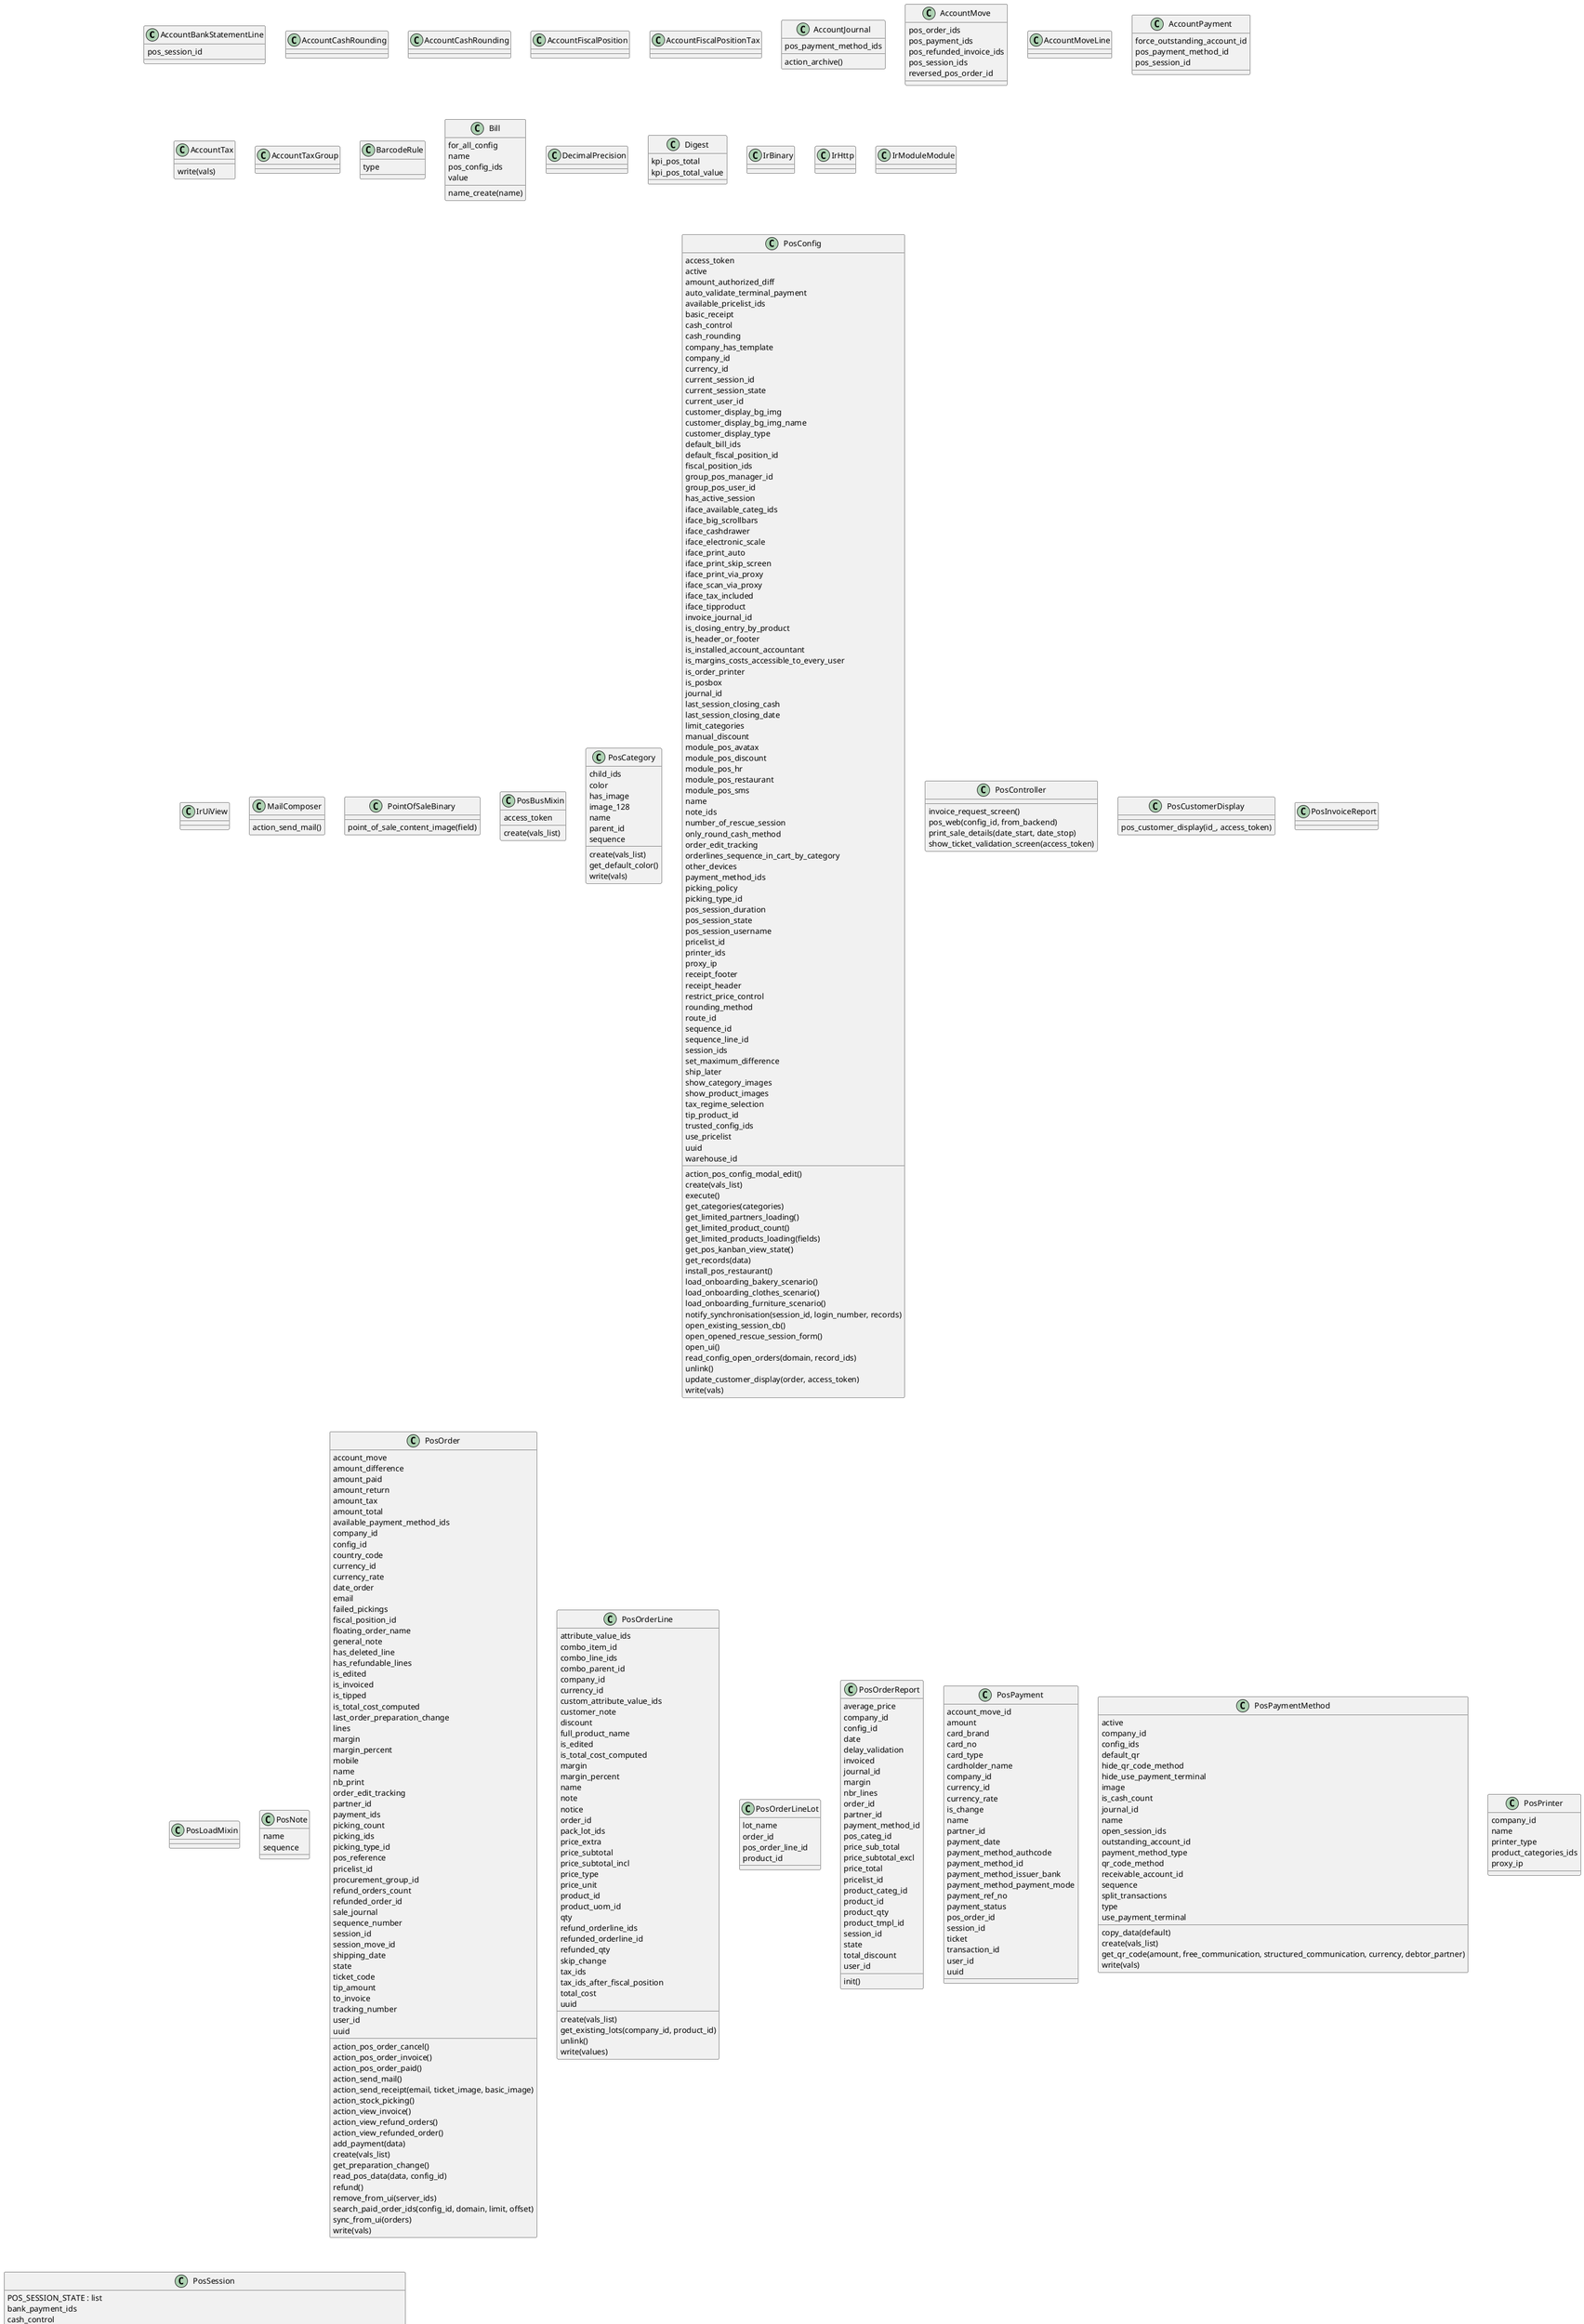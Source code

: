 @startuml classes_point_of_sale
set namespaceSeparator none
class "AccountBankStatementLine" as odoo_src.odoo.addons.point_of_sale.models.account_bank_statement.AccountBankStatementLine {
  pos_session_id
}
class "AccountCashRounding" as odoo_src.odoo.addons.point_of_sale.models.pos_order.AccountCashRounding {
}
class "AccountCashRounding" as odoo_src.odoo.addons.point_of_sale.models.account_cash_rounding.AccountCashRounding {
}
class "AccountFiscalPosition" as odoo_src.odoo.addons.point_of_sale.models.account_fiscal_position.AccountFiscalPosition {
}
class "AccountFiscalPositionTax" as odoo_src.odoo.addons.point_of_sale.models.account_fiscal_position_tax.AccountFiscalPositionTax {
}
class "AccountJournal" as odoo_src.odoo.addons.point_of_sale.models.account_journal.AccountJournal {
  pos_payment_method_ids
  action_archive()
}
class "AccountMove" as odoo_src.odoo.addons.point_of_sale.models.account_move.AccountMove {
  pos_order_ids
  pos_payment_ids
  pos_refunded_invoice_ids
  pos_session_ids
  reversed_pos_order_id
}
class "AccountMoveLine" as odoo_src.odoo.addons.point_of_sale.models.account_move.AccountMoveLine {
}
class "AccountPayment" as odoo_src.odoo.addons.point_of_sale.models.account_payment.AccountPayment {
  force_outstanding_account_id
  pos_payment_method_id
  pos_session_id
}
class "AccountTax" as odoo_src.odoo.addons.point_of_sale.models.account_tax.AccountTax {
  write(vals)
}
class "AccountTaxGroup" as odoo_src.odoo.addons.point_of_sale.models.account_tax_group.AccountTaxGroup {
}
class "BarcodeRule" as odoo_src.odoo.addons.point_of_sale.models.barcode_rule.BarcodeRule {
  type
}
class "Bill" as odoo_src.odoo.addons.point_of_sale.models.pos_bill.Bill {
  for_all_config
  name
  pos_config_ids
  value
  name_create(name)
}
class "DecimalPrecision" as odoo_src.odoo.addons.point_of_sale.models.decimal_precision.DecimalPrecision {
}
class "Digest" as odoo_src.odoo.addons.point_of_sale.models.digest.Digest {
  kpi_pos_total
  kpi_pos_total_value
}
class "IrBinary" as odoo_src.odoo.addons.point_of_sale.models.ir_binary.IrBinary {
}
class "IrHttp" as odoo_src.odoo.addons.point_of_sale.models.ir_http.IrHttp {
}
class "IrModuleModule" as odoo_src.odoo.addons.point_of_sale.models.ir_module_module.IrModuleModule {
}
class "IrUiView" as odoo_src.odoo.addons.point_of_sale.models.ir_ui_view.IrUiView {
}
class "MailComposer" as odoo_src.odoo.addons.point_of_sale.models.mail_compose_message.MailComposer {
  action_send_mail()
}
class "PointOfSaleBinary" as odoo_src.odoo.addons.point_of_sale.models.binary.PointOfSaleBinary {
  point_of_sale_content_image(field)
}
class "PosBusMixin" as odoo_src.odoo.addons.point_of_sale.models.pos_bus_mixin.PosBusMixin {
  access_token
  create(vals_list)
}
class "PosCategory" as odoo_src.odoo.addons.point_of_sale.models.pos_category.PosCategory {
  child_ids
  color
  has_image
  image_128
  name
  parent_id
  sequence
  create(vals_list)
  get_default_color()
  write(vals)
}
class "PosConfig" as odoo_src.odoo.addons.point_of_sale.models.pos_config.PosConfig {
  access_token
  active
  amount_authorized_diff
  auto_validate_terminal_payment
  available_pricelist_ids
  basic_receipt
  cash_control
  cash_rounding
  company_has_template
  company_id
  currency_id
  current_session_id
  current_session_state
  current_user_id
  customer_display_bg_img
  customer_display_bg_img_name
  customer_display_type
  default_bill_ids
  default_fiscal_position_id
  fiscal_position_ids
  group_pos_manager_id
  group_pos_user_id
  has_active_session
  iface_available_categ_ids
  iface_big_scrollbars
  iface_cashdrawer
  iface_electronic_scale
  iface_print_auto
  iface_print_skip_screen
  iface_print_via_proxy
  iface_scan_via_proxy
  iface_tax_included
  iface_tipproduct
  invoice_journal_id
  is_closing_entry_by_product
  is_header_or_footer
  is_installed_account_accountant
  is_margins_costs_accessible_to_every_user
  is_order_printer
  is_posbox
  journal_id
  last_session_closing_cash
  last_session_closing_date
  limit_categories
  manual_discount
  module_pos_avatax
  module_pos_discount
  module_pos_hr
  module_pos_restaurant
  module_pos_sms
  name
  note_ids
  number_of_rescue_session
  only_round_cash_method
  order_edit_tracking
  orderlines_sequence_in_cart_by_category
  other_devices
  payment_method_ids
  picking_policy
  picking_type_id
  pos_session_duration
  pos_session_state
  pos_session_username
  pricelist_id
  printer_ids
  proxy_ip
  receipt_footer
  receipt_header
  restrict_price_control
  rounding_method
  route_id
  sequence_id
  sequence_line_id
  session_ids
  set_maximum_difference
  ship_later
  show_category_images
  show_product_images
  tax_regime_selection
  tip_product_id
  trusted_config_ids
  use_pricelist
  uuid
  warehouse_id
  action_pos_config_modal_edit()
  create(vals_list)
  execute()
  get_categories(categories)
  get_limited_partners_loading()
  get_limited_product_count()
  get_limited_products_loading(fields)
  get_pos_kanban_view_state()
  get_records(data)
  install_pos_restaurant()
  load_onboarding_bakery_scenario()
  load_onboarding_clothes_scenario()
  load_onboarding_furniture_scenario()
  notify_synchronisation(session_id, login_number, records)
  open_existing_session_cb()
  open_opened_rescue_session_form()
  open_ui()
  read_config_open_orders(domain, record_ids)
  unlink()
  update_customer_display(order, access_token)
  write(vals)
}
class "PosController" as odoo_src.odoo.addons.point_of_sale.controllers.main.PosController {
  invoice_request_screen()
  pos_web(config_id, from_backend)
  print_sale_details(date_start, date_stop)
  show_ticket_validation_screen(access_token)
}
class "PosCustomerDisplay" as odoo_src.odoo.addons.point_of_sale.controllers.customer_display.PosCustomerDisplay {
  pos_customer_display(id_, access_token)
}
class "PosInvoiceReport" as odoo_src.odoo.addons.point_of_sale.report.pos_invoice.PosInvoiceReport {
}
class "PosLoadMixin" as odoo_src.odoo.addons.point_of_sale.models.pos_load_mixin.PosLoadMixin {
}
class "PosNote" as odoo_src.odoo.addons.point_of_sale.models.pos_note.PosNote {
  name
  sequence
}
class "PosOrder" as odoo_src.odoo.addons.point_of_sale.models.pos_order.PosOrder {
  account_move
  amount_difference
  amount_paid
  amount_return
  amount_tax
  amount_total
  available_payment_method_ids
  company_id
  config_id
  country_code
  currency_id
  currency_rate
  date_order
  email
  failed_pickings
  fiscal_position_id
  floating_order_name
  general_note
  has_deleted_line
  has_refundable_lines
  is_edited
  is_invoiced
  is_tipped
  is_total_cost_computed
  last_order_preparation_change
  lines
  margin
  margin_percent
  mobile
  name
  nb_print
  order_edit_tracking
  partner_id
  payment_ids
  picking_count
  picking_ids
  picking_type_id
  pos_reference
  pricelist_id
  procurement_group_id
  refund_orders_count
  refunded_order_id
  sale_journal
  sequence_number
  session_id
  session_move_id
  shipping_date
  state
  ticket_code
  tip_amount
  to_invoice
  tracking_number
  user_id
  uuid
  action_pos_order_cancel()
  action_pos_order_invoice()
  action_pos_order_paid()
  action_send_mail()
  action_send_receipt(email, ticket_image, basic_image)
  action_stock_picking()
  action_view_invoice()
  action_view_refund_orders()
  action_view_refunded_order()
  add_payment(data)
  create(vals_list)
  get_preparation_change()
  read_pos_data(data, config_id)
  refund()
  remove_from_ui(server_ids)
  search_paid_order_ids(config_id, domain, limit, offset)
  sync_from_ui(orders)
  write(vals)
}
class "PosOrderLine" as odoo_src.odoo.addons.point_of_sale.models.pos_order.PosOrderLine {
  attribute_value_ids
  combo_item_id
  combo_line_ids
  combo_parent_id
  company_id
  currency_id
  custom_attribute_value_ids
  customer_note
  discount
  full_product_name
  is_edited
  is_total_cost_computed
  margin
  margin_percent
  name
  note
  notice
  order_id
  pack_lot_ids
  price_extra
  price_subtotal
  price_subtotal_incl
  price_type
  price_unit
  product_id
  product_uom_id
  qty
  refund_orderline_ids
  refunded_orderline_id
  refunded_qty
  skip_change
  tax_ids
  tax_ids_after_fiscal_position
  total_cost
  uuid
  create(vals_list)
  get_existing_lots(company_id, product_id)
  unlink()
  write(values)
}
class "PosOrderLineLot" as odoo_src.odoo.addons.point_of_sale.models.pos_order.PosOrderLineLot {
  lot_name
  order_id
  pos_order_line_id
  product_id
}
class "PosOrderReport" as odoo_src.odoo.addons.point_of_sale.report.pos_order_report.PosOrderReport {
  average_price
  company_id
  config_id
  date
  delay_validation
  invoiced
  journal_id
  margin
  nbr_lines
  order_id
  partner_id
  payment_method_id
  pos_categ_id
  price_sub_total
  price_subtotal_excl
  price_total
  pricelist_id
  product_categ_id
  product_id
  product_qty
  product_tmpl_id
  session_id
  state
  total_discount
  user_id
  init()
}
class "PosPayment" as odoo_src.odoo.addons.point_of_sale.models.pos_payment.PosPayment {
  account_move_id
  amount
  card_brand
  card_no
  card_type
  cardholder_name
  company_id
  currency_id
  currency_rate
  is_change
  name
  partner_id
  payment_date
  payment_method_authcode
  payment_method_id
  payment_method_issuer_bank
  payment_method_payment_mode
  payment_ref_no
  payment_status
  pos_order_id
  session_id
  ticket
  transaction_id
  user_id
  uuid
}
class "PosPaymentMethod" as odoo_src.odoo.addons.point_of_sale.models.pos_payment_method.PosPaymentMethod {
  active
  company_id
  config_ids
  default_qr
  hide_qr_code_method
  hide_use_payment_terminal
  image
  is_cash_count
  journal_id
  name
  open_session_ids
  outstanding_account_id
  payment_method_type
  qr_code_method
  receivable_account_id
  sequence
  split_transactions
  type
  use_payment_terminal
  copy_data(default)
  create(vals_list)
  get_qr_code(amount, free_communication, structured_communication, currency, debtor_partner)
  write(vals)
}
class "PosPrinter" as odoo_src.odoo.addons.point_of_sale.models.pos_printer.PosPrinter {
  company_id
  name
  printer_type
  product_categories_ids
  proxy_ip
}
class "PosSession" as odoo_src.odoo.addons.point_of_sale.models.pos_session.PosSession {
  POS_SESSION_STATE : list
  bank_payment_ids
  cash_control
  cash_journal_id
  cash_real_transaction
  cash_register_balance_end
  cash_register_balance_end_real
  cash_register_balance_start
  cash_register_difference
  closing_notes
  company_id
  config_id
  currency_id
  failed_pickings
  is_in_company_currency
  login_number
  move_id
  name
  opening_notes
  order_count
  order_ids
  payment_method_ids
  picking_count
  picking_ids
  rescue
  sequence_number
  start_at
  state
  statement_line_ids
  stop_at
  total_payments_amount
  update_stock_at_closing
  user_id
  action_pos_session_close(balancing_account, amount_to_balance, bank_payment_method_diffs)
  action_pos_session_closing_control(balancing_account, amount_to_balance, bank_payment_method_diffs)
  action_pos_session_open()
  action_pos_session_validate(balancing_account, amount_to_balance, bank_payment_method_diffs)
  action_show_payments_list()
  action_stock_picking()
  action_view_order()
  close_session_from_ui(bank_payment_method_diff_pairs)
  create(vals_list)
  delete_opening_control_session()
  find_product_by_barcode(barcode, config_id)
  get_closing_control_data()
  get_pos_ui_product_pricelist_item_by_product(product_tmpl_ids, product_ids, config_id)
  get_session_orders()
  get_total_discount()
  load_data(models_to_load, only_data)
  log_partner_message(partner_id, action, message_type)
  login()
  open_frontend_cb()
  post_close_register_message()
  post_closing_cash_details(counted_cash)
  set_opening_control(cashbox_value: int, notes: str)
  show_cash_register()
  show_journal_items()
  try_cash_in_out(_type, amount, reason, extras)
  unlink()
  update_closing_control_state_session(notes)
  write(vals)
}
class "ProcurementGroup" as odoo_src.odoo.addons.point_of_sale.models.pos_session.ProcurementGroup {
}
class "ProcurementGroup" as odoo_src.odoo.addons.point_of_sale.models.stock_picking.ProcurementGroup {
  pos_order_id
}
class "ProductAttribute" as odoo_src.odoo.addons.point_of_sale.models.product.ProductAttribute {
}
class "ProductAttributeCustomValue" as odoo_src.odoo.addons.point_of_sale.models.product.ProductAttributeCustomValue {
  pos_order_line_id
}
class "ProductCategory" as odoo_src.odoo.addons.point_of_sale.models.product.ProductCategory {
}
class "ProductCombo" as odoo_src.odoo.addons.point_of_sale.models.product_combo.ProductCombo {
}
class "ProductComboItem" as odoo_src.odoo.addons.point_of_sale.models.product_combo_item.ProductComboItem {
}
class "ProductPackaging" as odoo_src.odoo.addons.point_of_sale.models.product.ProductPackaging {
}
class "ProductPricelist" as odoo_src.odoo.addons.point_of_sale.models.product.ProductPricelist {
}
class "ProductPricelistItem" as odoo_src.odoo.addons.point_of_sale.models.product.ProductPricelistItem {
}
class "ProductProduct" as odoo_src.odoo.addons.point_of_sale.models.product.ProductProduct {
  get_product_info_pos(price, quantity, pos_config_id)
}
class "ProductTag" as odoo_src.odoo.addons.point_of_sale.models.product_tag.ProductTag {
}
class "ProductTemplate" as odoo_src.odoo.addons.point_of_sale.models.product.ProductTemplate {
  available_in_pos
  color
  pos_categ_ids
  public_description
  sale_ok : bool
  to_weight
}
class "ProductTemplateAttributeLine" as odoo_src.odoo.addons.point_of_sale.models.product.ProductTemplateAttributeLine {
}
class "ProductTemplateAttributeValue" as odoo_src.odoo.addons.point_of_sale.models.product.ProductTemplateAttributeValue {
}
class "ReportSaleDetails" as odoo_src.odoo.addons.point_of_sale.models.report_sale_details.ReportSaleDetails {
  get_sale_details(date_start, date_stop, config_ids, session_ids)
}
class "ResCompany" as odoo_src.odoo.addons.point_of_sale.models.res_company.ResCompany {
  point_of_sale_ticket_portal_url_display_mode
  point_of_sale_ticket_unique_code
  point_of_sale_update_stock_quantities
  point_of_sale_use_ticket_qr_code
  validate_lock_dates()
}
class "ResConfigSettings" as odoo_src.odoo.addons.point_of_sale.models.res_config_settings.ResConfigSettings {
  account_default_pos_receivable_account_id
  barcode_nomenclature_id
  is_kiosk_mode
  module_pos_adyen
  module_pos_mercado_pago
  module_pos_paytm
  module_pos_preparation_display
  module_pos_pricer
  module_pos_razorpay
  module_pos_six
  module_pos_stripe
  module_pos_viva_wallet
  point_of_sale_ticket_portal_url_display_mode
  point_of_sale_ticket_unique_code
  point_of_sale_use_ticket_qr_code
  pos_allowed_pricelist_ids
  pos_amount_authorized_diff
  pos_auto_validate_terminal_payment
  pos_available_pricelist_ids
  pos_basic_receipt
  pos_cash_control
  pos_cash_rounding
  pos_company_has_template
  pos_config_id
  pos_customer_display_bg_img
  pos_customer_display_bg_img_name
  pos_customer_display_type
  pos_default_bill_ids
  pos_default_fiscal_position_id
  pos_fiscal_position_ids
  pos_has_active_session
  pos_iface_available_categ_ids
  pos_iface_big_scrollbars
  pos_iface_cashdrawer
  pos_iface_electronic_scale
  pos_iface_print_auto
  pos_iface_print_skip_screen
  pos_iface_print_via_proxy
  pos_iface_scan_via_proxy
  pos_iface_tax_included
  pos_iface_tipproduct
  pos_invoice_journal_id
  pos_is_closing_entry_by_product
  pos_is_header_or_footer
  pos_is_margins_costs_accessible_to_every_user
  pos_is_order_printer
  pos_is_posbox
  pos_journal_id
  pos_limit_categories
  pos_manual_discount
  pos_module_pos_avatax
  pos_module_pos_discount
  pos_module_pos_hr
  pos_module_pos_restaurant
  pos_module_pos_sms
  pos_note_ids
  pos_only_round_cash_method
  pos_order_edit_tracking
  pos_orderlines_sequence_in_cart_by_category
  pos_other_devices
  pos_payment_method_ids
  pos_picking_policy
  pos_picking_type_id
  pos_pricelist_id
  pos_printer_ids
  pos_proxy_ip
  pos_receipt_footer
  pos_receipt_header
  pos_restrict_price_control
  pos_rounding_method
  pos_route_id
  pos_selectable_categ_ids
  pos_sequence_id
  pos_set_maximum_difference
  pos_ship_later
  pos_show_category_images
  pos_show_product_images
  pos_tax_regime_selection
  pos_tip_product_id
  pos_trusted_config_ids
  pos_use_pricelist
  pos_warehouse_id
  sale_tax_id
  update_stock_quantities
  action_pos_config_create_new()
  create(vals_list)
  pos_open_ui()
  set_values()
}
class "ResCountry" as odoo_src.odoo.addons.point_of_sale.models.res_country.ResCountry {
}
class "ResCountryState" as odoo_src.odoo.addons.point_of_sale.models.res_country_state.ResCountryState {
}
class "ResCurrency" as odoo_src.odoo.addons.point_of_sale.models.res_currency.ResCurrency {
}
class "ResLang" as odoo_src.odoo.addons.point_of_sale.models.res_lang.ResLang {
}
class "ResPartner" as odoo_src.odoo.addons.point_of_sale.models.res_partner.ResPartner {
  pos_order_count
  pos_order_ids
  action_view_pos_order()
  open_commercial_entity()
}
class "ResUsers" as odoo_src.odoo.addons.point_of_sale.models.res_users.ResUsers {
}
class "StockMove" as odoo_src.odoo.addons.point_of_sale.models.stock_picking.StockMove {
}
class "StockPicking" as odoo_src.odoo.addons.point_of_sale.models.stock_picking.StockPicking {
  pos_order_id
  pos_session_id
}
class "StockPickingType" as odoo_src.odoo.addons.point_of_sale.models.stock_picking.StockPickingType {
}
class "StockRule" as odoo_src.odoo.addons.point_of_sale.models.stock_rule.StockRule {
}
class "Uom" as odoo_src.odoo.addons.point_of_sale.models.product.Uom {
  is_pos_groupable
}
class "UomCateg" as odoo_src.odoo.addons.point_of_sale.models.product.UomCateg {
  is_pos_groupable
}
class "Warehouse" as odoo_src.odoo.addons.point_of_sale.models.stock_warehouse.Warehouse {
  pos_type_id
}
@enduml
